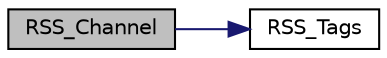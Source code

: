 digraph G
{
  edge [fontname="Helvetica",fontsize="10",labelfontname="Helvetica",labelfontsize="10"];
  node [fontname="Helvetica",fontsize="10",shape=record];
  rankdir="LR";
  Node1 [label="RSS_Channel",height=0.2,width=0.4,color="black", fillcolor="grey75", style="filled" fontcolor="black"];
  Node1 -> Node2 [color="midnightblue",fontsize="10",style="solid",fontname="Helvetica"];
  Node2 [label="RSS_Tags",height=0.2,width=0.4,color="black", fillcolor="white", style="filled",URL="$rsslib_8php.html#a1c9ed082051a2788582ebe80a146d538"];
}
